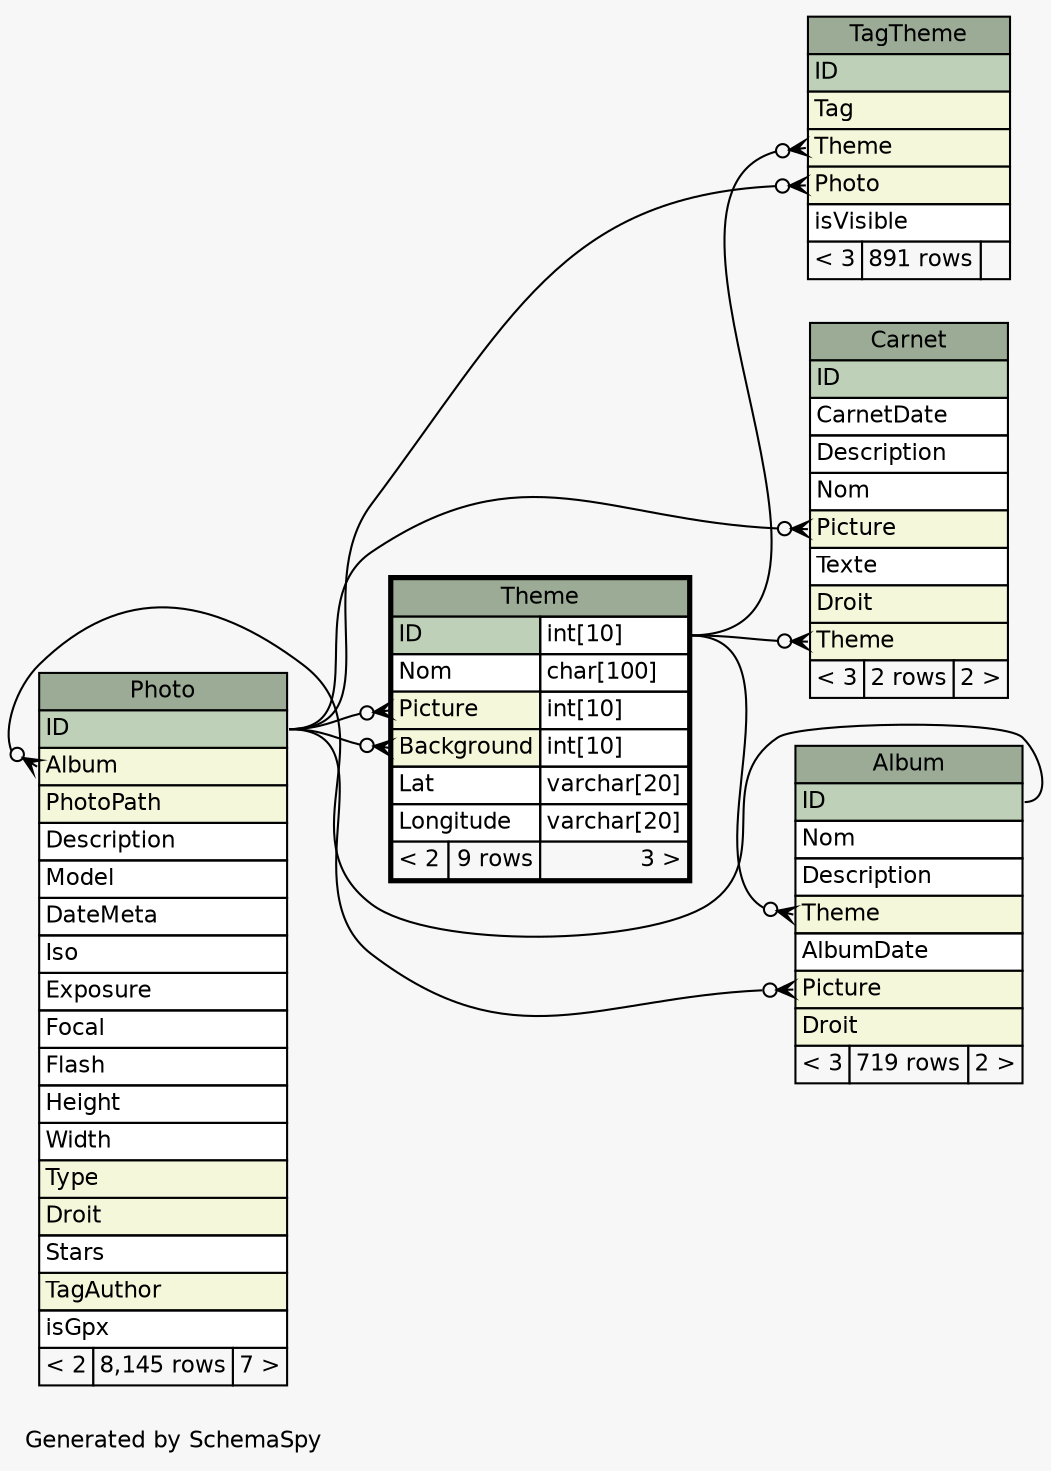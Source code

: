 // dot 2.28.0 on Linux 3.6.3-1-ARCH
// SchemaSpy rev 590
digraph "oneDegreeRelationshipsDiagram" {
  graph [
    rankdir="RL"
    bgcolor="#f7f7f7"
    label="\nGenerated by SchemaSpy"
    labeljust="l"
    nodesep="0.18"
    ranksep="0.46"
    fontname="Helvetica"
    fontsize="11"
  ];
  node [
    fontname="Helvetica"
    fontsize="11"
    shape="plaintext"
  ];
  edge [
    arrowsize="0.8"
  ];
  "Album":"Picture":w -> "Photo":"ID":e [arrowhead=none dir=back arrowtail=crowodot];
  "Album":"Theme":w -> "Theme":"ID.type":e [arrowhead=none dir=back arrowtail=crowodot];
  "Carnet":"Picture":w -> "Photo":"ID":e [arrowhead=none dir=back arrowtail=crowodot];
  "Carnet":"Theme":w -> "Theme":"ID.type":e [arrowhead=none dir=back arrowtail=crowodot];
  "Photo":"Album":w -> "Album":"ID":e [arrowhead=none dir=back arrowtail=crowodot];
  "TagTheme":"Photo":w -> "Photo":"ID":e [arrowhead=none dir=back arrowtail=crowodot];
  "TagTheme":"Theme":w -> "Theme":"ID.type":e [arrowhead=none dir=back arrowtail=crowodot];
  "Theme":"Background":w -> "Photo":"ID":e [arrowhead=none dir=back arrowtail=crowodot];
  "Theme":"Picture":w -> "Photo":"ID":e [arrowhead=none dir=back arrowtail=crowodot];
  "Album" [
    label=<
    <TABLE BORDER="0" CELLBORDER="1" CELLSPACING="0" BGCOLOR="#ffffff">
      <TR><TD COLSPAN="3" BGCOLOR="#9bab96" ALIGN="CENTER">Album</TD></TR>
      <TR><TD PORT="ID" COLSPAN="3" BGCOLOR="#bed1b8" ALIGN="LEFT">ID</TD></TR>
      <TR><TD PORT="Nom" COLSPAN="3" ALIGN="LEFT">Nom</TD></TR>
      <TR><TD PORT="Description" COLSPAN="3" ALIGN="LEFT">Description</TD></TR>
      <TR><TD PORT="Theme" COLSPAN="3" BGCOLOR="#f4f7da" ALIGN="LEFT">Theme</TD></TR>
      <TR><TD PORT="AlbumDate" COLSPAN="3" ALIGN="LEFT">AlbumDate</TD></TR>
      <TR><TD PORT="Picture" COLSPAN="3" BGCOLOR="#f4f7da" ALIGN="LEFT">Picture</TD></TR>
      <TR><TD PORT="Droit" COLSPAN="3" BGCOLOR="#f4f7da" ALIGN="LEFT">Droit</TD></TR>
      <TR><TD ALIGN="LEFT" BGCOLOR="#f7f7f7">&lt; 3</TD><TD ALIGN="RIGHT" BGCOLOR="#f7f7f7">719 rows</TD><TD ALIGN="RIGHT" BGCOLOR="#f7f7f7">2 &gt;</TD></TR>
    </TABLE>>
    URL="Album.html"
    tooltip="Album"
  ];
  "Carnet" [
    label=<
    <TABLE BORDER="0" CELLBORDER="1" CELLSPACING="0" BGCOLOR="#ffffff">
      <TR><TD COLSPAN="3" BGCOLOR="#9bab96" ALIGN="CENTER">Carnet</TD></TR>
      <TR><TD PORT="ID" COLSPAN="3" BGCOLOR="#bed1b8" ALIGN="LEFT">ID</TD></TR>
      <TR><TD PORT="CarnetDate" COLSPAN="3" ALIGN="LEFT">CarnetDate</TD></TR>
      <TR><TD PORT="Description" COLSPAN="3" ALIGN="LEFT">Description</TD></TR>
      <TR><TD PORT="Nom" COLSPAN="3" ALIGN="LEFT">Nom</TD></TR>
      <TR><TD PORT="Picture" COLSPAN="3" BGCOLOR="#f4f7da" ALIGN="LEFT">Picture</TD></TR>
      <TR><TD PORT="Texte" COLSPAN="3" ALIGN="LEFT">Texte</TD></TR>
      <TR><TD PORT="Droit" COLSPAN="3" BGCOLOR="#f4f7da" ALIGN="LEFT">Droit</TD></TR>
      <TR><TD PORT="Theme" COLSPAN="3" BGCOLOR="#f4f7da" ALIGN="LEFT">Theme</TD></TR>
      <TR><TD ALIGN="LEFT" BGCOLOR="#f7f7f7">&lt; 3</TD><TD ALIGN="RIGHT" BGCOLOR="#f7f7f7">2 rows</TD><TD ALIGN="RIGHT" BGCOLOR="#f7f7f7">2 &gt;</TD></TR>
    </TABLE>>
    URL="Carnet.html"
    tooltip="Carnet"
  ];
  "Photo" [
    label=<
    <TABLE BORDER="0" CELLBORDER="1" CELLSPACING="0" BGCOLOR="#ffffff">
      <TR><TD COLSPAN="3" BGCOLOR="#9bab96" ALIGN="CENTER">Photo</TD></TR>
      <TR><TD PORT="ID" COLSPAN="3" BGCOLOR="#bed1b8" ALIGN="LEFT">ID</TD></TR>
      <TR><TD PORT="Album" COLSPAN="3" BGCOLOR="#f4f7da" ALIGN="LEFT">Album</TD></TR>
      <TR><TD PORT="PhotoPath" COLSPAN="3" BGCOLOR="#f4f7da" ALIGN="LEFT">PhotoPath</TD></TR>
      <TR><TD PORT="Description" COLSPAN="3" ALIGN="LEFT">Description</TD></TR>
      <TR><TD PORT="Model" COLSPAN="3" ALIGN="LEFT">Model</TD></TR>
      <TR><TD PORT="DateMeta" COLSPAN="3" ALIGN="LEFT">DateMeta</TD></TR>
      <TR><TD PORT="Iso" COLSPAN="3" ALIGN="LEFT">Iso</TD></TR>
      <TR><TD PORT="Exposure" COLSPAN="3" ALIGN="LEFT">Exposure</TD></TR>
      <TR><TD PORT="Focal" COLSPAN="3" ALIGN="LEFT">Focal</TD></TR>
      <TR><TD PORT="Flash" COLSPAN="3" ALIGN="LEFT">Flash</TD></TR>
      <TR><TD PORT="Height" COLSPAN="3" ALIGN="LEFT">Height</TD></TR>
      <TR><TD PORT="Width" COLSPAN="3" ALIGN="LEFT">Width</TD></TR>
      <TR><TD PORT="Type" COLSPAN="3" BGCOLOR="#f4f7da" ALIGN="LEFT">Type</TD></TR>
      <TR><TD PORT="Droit" COLSPAN="3" BGCOLOR="#f4f7da" ALIGN="LEFT">Droit</TD></TR>
      <TR><TD PORT="Stars" COLSPAN="3" ALIGN="LEFT">Stars</TD></TR>
      <TR><TD PORT="TagAuthor" COLSPAN="3" BGCOLOR="#f4f7da" ALIGN="LEFT">TagAuthor</TD></TR>
      <TR><TD PORT="isGpx" COLSPAN="3" ALIGN="LEFT">isGpx</TD></TR>
      <TR><TD ALIGN="LEFT" BGCOLOR="#f7f7f7">&lt; 2</TD><TD ALIGN="RIGHT" BGCOLOR="#f7f7f7">8,145 rows</TD><TD ALIGN="RIGHT" BGCOLOR="#f7f7f7">7 &gt;</TD></TR>
    </TABLE>>
    URL="Photo.html"
    tooltip="Photo"
  ];
  "TagTheme" [
    label=<
    <TABLE BORDER="0" CELLBORDER="1" CELLSPACING="0" BGCOLOR="#ffffff">
      <TR><TD COLSPAN="3" BGCOLOR="#9bab96" ALIGN="CENTER">TagTheme</TD></TR>
      <TR><TD PORT="ID" COLSPAN="3" BGCOLOR="#bed1b8" ALIGN="LEFT">ID</TD></TR>
      <TR><TD PORT="Tag" COLSPAN="3" BGCOLOR="#f4f7da" ALIGN="LEFT">Tag</TD></TR>
      <TR><TD PORT="Theme" COLSPAN="3" BGCOLOR="#f4f7da" ALIGN="LEFT">Theme</TD></TR>
      <TR><TD PORT="Photo" COLSPAN="3" BGCOLOR="#f4f7da" ALIGN="LEFT">Photo</TD></TR>
      <TR><TD PORT="isVisible" COLSPAN="3" ALIGN="LEFT">isVisible</TD></TR>
      <TR><TD ALIGN="LEFT" BGCOLOR="#f7f7f7">&lt; 3</TD><TD ALIGN="RIGHT" BGCOLOR="#f7f7f7">891 rows</TD><TD ALIGN="RIGHT" BGCOLOR="#f7f7f7">  </TD></TR>
    </TABLE>>
    URL="TagTheme.html"
    tooltip="TagTheme"
  ];
  "Theme" [
    label=<
    <TABLE BORDER="2" CELLBORDER="1" CELLSPACING="0" BGCOLOR="#ffffff">
      <TR><TD COLSPAN="3" BGCOLOR="#9bab96" ALIGN="CENTER">Theme</TD></TR>
      <TR><TD PORT="ID" COLSPAN="2" BGCOLOR="#bed1b8" ALIGN="LEFT">ID</TD><TD PORT="ID.type" ALIGN="LEFT">int[10]</TD></TR>
      <TR><TD PORT="Nom" COLSPAN="2" ALIGN="LEFT">Nom</TD><TD PORT="Nom.type" ALIGN="LEFT">char[100]</TD></TR>
      <TR><TD PORT="Picture" COLSPAN="2" BGCOLOR="#f4f7da" ALIGN="LEFT">Picture</TD><TD PORT="Picture.type" ALIGN="LEFT">int[10]</TD></TR>
      <TR><TD PORT="Background" COLSPAN="2" BGCOLOR="#f4f7da" ALIGN="LEFT">Background</TD><TD PORT="Background.type" ALIGN="LEFT">int[10]</TD></TR>
      <TR><TD PORT="Lat" COLSPAN="2" ALIGN="LEFT">Lat</TD><TD PORT="Lat.type" ALIGN="LEFT">varchar[20]</TD></TR>
      <TR><TD PORT="Longitude" COLSPAN="2" ALIGN="LEFT">Longitude</TD><TD PORT="Longitude.type" ALIGN="LEFT">varchar[20]</TD></TR>
      <TR><TD ALIGN="LEFT" BGCOLOR="#f7f7f7">&lt; 2</TD><TD ALIGN="RIGHT" BGCOLOR="#f7f7f7">9 rows</TD><TD ALIGN="RIGHT" BGCOLOR="#f7f7f7">3 &gt;</TD></TR>
    </TABLE>>
    URL="Theme.html"
    tooltip="Theme"
  ];
}
